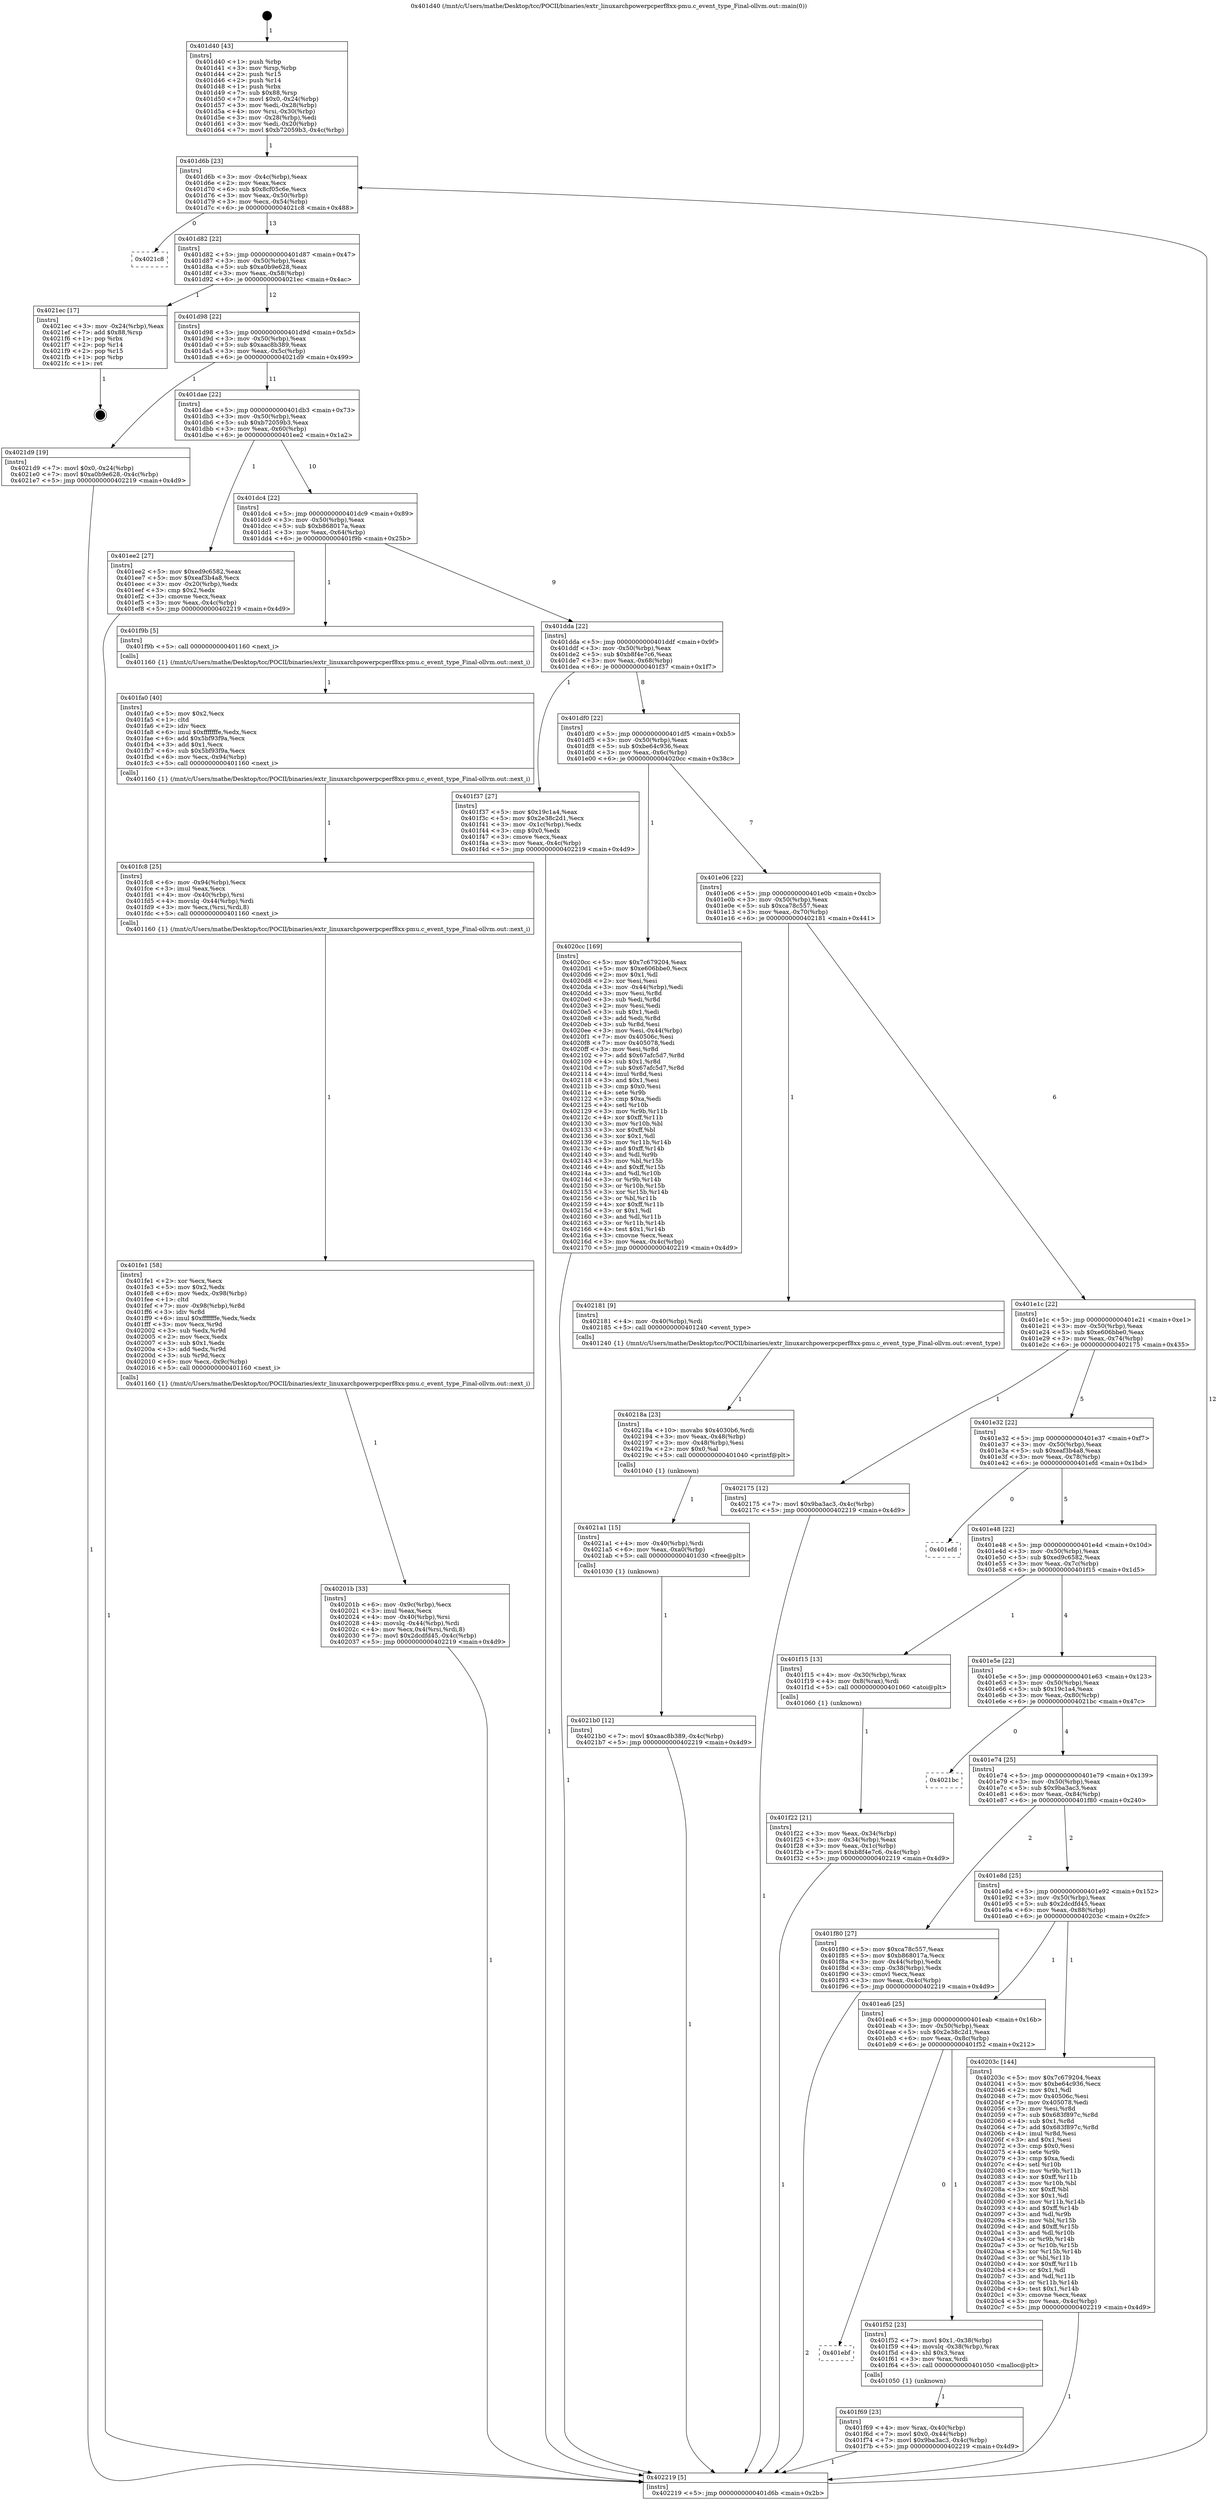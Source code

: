 digraph "0x401d40" {
  label = "0x401d40 (/mnt/c/Users/mathe/Desktop/tcc/POCII/binaries/extr_linuxarchpowerpcperf8xx-pmu.c_event_type_Final-ollvm.out::main(0))"
  labelloc = "t"
  node[shape=record]

  Entry [label="",width=0.3,height=0.3,shape=circle,fillcolor=black,style=filled]
  "0x401d6b" [label="{
     0x401d6b [23]\l
     | [instrs]\l
     &nbsp;&nbsp;0x401d6b \<+3\>: mov -0x4c(%rbp),%eax\l
     &nbsp;&nbsp;0x401d6e \<+2\>: mov %eax,%ecx\l
     &nbsp;&nbsp;0x401d70 \<+6\>: sub $0x8cf05c6e,%ecx\l
     &nbsp;&nbsp;0x401d76 \<+3\>: mov %eax,-0x50(%rbp)\l
     &nbsp;&nbsp;0x401d79 \<+3\>: mov %ecx,-0x54(%rbp)\l
     &nbsp;&nbsp;0x401d7c \<+6\>: je 00000000004021c8 \<main+0x488\>\l
  }"]
  "0x4021c8" [label="{
     0x4021c8\l
  }", style=dashed]
  "0x401d82" [label="{
     0x401d82 [22]\l
     | [instrs]\l
     &nbsp;&nbsp;0x401d82 \<+5\>: jmp 0000000000401d87 \<main+0x47\>\l
     &nbsp;&nbsp;0x401d87 \<+3\>: mov -0x50(%rbp),%eax\l
     &nbsp;&nbsp;0x401d8a \<+5\>: sub $0xa0b9e628,%eax\l
     &nbsp;&nbsp;0x401d8f \<+3\>: mov %eax,-0x58(%rbp)\l
     &nbsp;&nbsp;0x401d92 \<+6\>: je 00000000004021ec \<main+0x4ac\>\l
  }"]
  Exit [label="",width=0.3,height=0.3,shape=circle,fillcolor=black,style=filled,peripheries=2]
  "0x4021ec" [label="{
     0x4021ec [17]\l
     | [instrs]\l
     &nbsp;&nbsp;0x4021ec \<+3\>: mov -0x24(%rbp),%eax\l
     &nbsp;&nbsp;0x4021ef \<+7\>: add $0x88,%rsp\l
     &nbsp;&nbsp;0x4021f6 \<+1\>: pop %rbx\l
     &nbsp;&nbsp;0x4021f7 \<+2\>: pop %r14\l
     &nbsp;&nbsp;0x4021f9 \<+2\>: pop %r15\l
     &nbsp;&nbsp;0x4021fb \<+1\>: pop %rbp\l
     &nbsp;&nbsp;0x4021fc \<+1\>: ret\l
  }"]
  "0x401d98" [label="{
     0x401d98 [22]\l
     | [instrs]\l
     &nbsp;&nbsp;0x401d98 \<+5\>: jmp 0000000000401d9d \<main+0x5d\>\l
     &nbsp;&nbsp;0x401d9d \<+3\>: mov -0x50(%rbp),%eax\l
     &nbsp;&nbsp;0x401da0 \<+5\>: sub $0xaac8b389,%eax\l
     &nbsp;&nbsp;0x401da5 \<+3\>: mov %eax,-0x5c(%rbp)\l
     &nbsp;&nbsp;0x401da8 \<+6\>: je 00000000004021d9 \<main+0x499\>\l
  }"]
  "0x4021b0" [label="{
     0x4021b0 [12]\l
     | [instrs]\l
     &nbsp;&nbsp;0x4021b0 \<+7\>: movl $0xaac8b389,-0x4c(%rbp)\l
     &nbsp;&nbsp;0x4021b7 \<+5\>: jmp 0000000000402219 \<main+0x4d9\>\l
  }"]
  "0x4021d9" [label="{
     0x4021d9 [19]\l
     | [instrs]\l
     &nbsp;&nbsp;0x4021d9 \<+7\>: movl $0x0,-0x24(%rbp)\l
     &nbsp;&nbsp;0x4021e0 \<+7\>: movl $0xa0b9e628,-0x4c(%rbp)\l
     &nbsp;&nbsp;0x4021e7 \<+5\>: jmp 0000000000402219 \<main+0x4d9\>\l
  }"]
  "0x401dae" [label="{
     0x401dae [22]\l
     | [instrs]\l
     &nbsp;&nbsp;0x401dae \<+5\>: jmp 0000000000401db3 \<main+0x73\>\l
     &nbsp;&nbsp;0x401db3 \<+3\>: mov -0x50(%rbp),%eax\l
     &nbsp;&nbsp;0x401db6 \<+5\>: sub $0xb72059b3,%eax\l
     &nbsp;&nbsp;0x401dbb \<+3\>: mov %eax,-0x60(%rbp)\l
     &nbsp;&nbsp;0x401dbe \<+6\>: je 0000000000401ee2 \<main+0x1a2\>\l
  }"]
  "0x4021a1" [label="{
     0x4021a1 [15]\l
     | [instrs]\l
     &nbsp;&nbsp;0x4021a1 \<+4\>: mov -0x40(%rbp),%rdi\l
     &nbsp;&nbsp;0x4021a5 \<+6\>: mov %eax,-0xa0(%rbp)\l
     &nbsp;&nbsp;0x4021ab \<+5\>: call 0000000000401030 \<free@plt\>\l
     | [calls]\l
     &nbsp;&nbsp;0x401030 \{1\} (unknown)\l
  }"]
  "0x401ee2" [label="{
     0x401ee2 [27]\l
     | [instrs]\l
     &nbsp;&nbsp;0x401ee2 \<+5\>: mov $0xed9c6582,%eax\l
     &nbsp;&nbsp;0x401ee7 \<+5\>: mov $0xeaf3b4a8,%ecx\l
     &nbsp;&nbsp;0x401eec \<+3\>: mov -0x20(%rbp),%edx\l
     &nbsp;&nbsp;0x401eef \<+3\>: cmp $0x2,%edx\l
     &nbsp;&nbsp;0x401ef2 \<+3\>: cmovne %ecx,%eax\l
     &nbsp;&nbsp;0x401ef5 \<+3\>: mov %eax,-0x4c(%rbp)\l
     &nbsp;&nbsp;0x401ef8 \<+5\>: jmp 0000000000402219 \<main+0x4d9\>\l
  }"]
  "0x401dc4" [label="{
     0x401dc4 [22]\l
     | [instrs]\l
     &nbsp;&nbsp;0x401dc4 \<+5\>: jmp 0000000000401dc9 \<main+0x89\>\l
     &nbsp;&nbsp;0x401dc9 \<+3\>: mov -0x50(%rbp),%eax\l
     &nbsp;&nbsp;0x401dcc \<+5\>: sub $0xb868017a,%eax\l
     &nbsp;&nbsp;0x401dd1 \<+3\>: mov %eax,-0x64(%rbp)\l
     &nbsp;&nbsp;0x401dd4 \<+6\>: je 0000000000401f9b \<main+0x25b\>\l
  }"]
  "0x402219" [label="{
     0x402219 [5]\l
     | [instrs]\l
     &nbsp;&nbsp;0x402219 \<+5\>: jmp 0000000000401d6b \<main+0x2b\>\l
  }"]
  "0x401d40" [label="{
     0x401d40 [43]\l
     | [instrs]\l
     &nbsp;&nbsp;0x401d40 \<+1\>: push %rbp\l
     &nbsp;&nbsp;0x401d41 \<+3\>: mov %rsp,%rbp\l
     &nbsp;&nbsp;0x401d44 \<+2\>: push %r15\l
     &nbsp;&nbsp;0x401d46 \<+2\>: push %r14\l
     &nbsp;&nbsp;0x401d48 \<+1\>: push %rbx\l
     &nbsp;&nbsp;0x401d49 \<+7\>: sub $0x88,%rsp\l
     &nbsp;&nbsp;0x401d50 \<+7\>: movl $0x0,-0x24(%rbp)\l
     &nbsp;&nbsp;0x401d57 \<+3\>: mov %edi,-0x28(%rbp)\l
     &nbsp;&nbsp;0x401d5a \<+4\>: mov %rsi,-0x30(%rbp)\l
     &nbsp;&nbsp;0x401d5e \<+3\>: mov -0x28(%rbp),%edi\l
     &nbsp;&nbsp;0x401d61 \<+3\>: mov %edi,-0x20(%rbp)\l
     &nbsp;&nbsp;0x401d64 \<+7\>: movl $0xb72059b3,-0x4c(%rbp)\l
  }"]
  "0x40218a" [label="{
     0x40218a [23]\l
     | [instrs]\l
     &nbsp;&nbsp;0x40218a \<+10\>: movabs $0x4030b6,%rdi\l
     &nbsp;&nbsp;0x402194 \<+3\>: mov %eax,-0x48(%rbp)\l
     &nbsp;&nbsp;0x402197 \<+3\>: mov -0x48(%rbp),%esi\l
     &nbsp;&nbsp;0x40219a \<+2\>: mov $0x0,%al\l
     &nbsp;&nbsp;0x40219c \<+5\>: call 0000000000401040 \<printf@plt\>\l
     | [calls]\l
     &nbsp;&nbsp;0x401040 \{1\} (unknown)\l
  }"]
  "0x401f9b" [label="{
     0x401f9b [5]\l
     | [instrs]\l
     &nbsp;&nbsp;0x401f9b \<+5\>: call 0000000000401160 \<next_i\>\l
     | [calls]\l
     &nbsp;&nbsp;0x401160 \{1\} (/mnt/c/Users/mathe/Desktop/tcc/POCII/binaries/extr_linuxarchpowerpcperf8xx-pmu.c_event_type_Final-ollvm.out::next_i)\l
  }"]
  "0x401dda" [label="{
     0x401dda [22]\l
     | [instrs]\l
     &nbsp;&nbsp;0x401dda \<+5\>: jmp 0000000000401ddf \<main+0x9f\>\l
     &nbsp;&nbsp;0x401ddf \<+3\>: mov -0x50(%rbp),%eax\l
     &nbsp;&nbsp;0x401de2 \<+5\>: sub $0xb8f4e7c6,%eax\l
     &nbsp;&nbsp;0x401de7 \<+3\>: mov %eax,-0x68(%rbp)\l
     &nbsp;&nbsp;0x401dea \<+6\>: je 0000000000401f37 \<main+0x1f7\>\l
  }"]
  "0x40201b" [label="{
     0x40201b [33]\l
     | [instrs]\l
     &nbsp;&nbsp;0x40201b \<+6\>: mov -0x9c(%rbp),%ecx\l
     &nbsp;&nbsp;0x402021 \<+3\>: imul %eax,%ecx\l
     &nbsp;&nbsp;0x402024 \<+4\>: mov -0x40(%rbp),%rsi\l
     &nbsp;&nbsp;0x402028 \<+4\>: movslq -0x44(%rbp),%rdi\l
     &nbsp;&nbsp;0x40202c \<+4\>: mov %ecx,0x4(%rsi,%rdi,8)\l
     &nbsp;&nbsp;0x402030 \<+7\>: movl $0x2dcdfd45,-0x4c(%rbp)\l
     &nbsp;&nbsp;0x402037 \<+5\>: jmp 0000000000402219 \<main+0x4d9\>\l
  }"]
  "0x401f37" [label="{
     0x401f37 [27]\l
     | [instrs]\l
     &nbsp;&nbsp;0x401f37 \<+5\>: mov $0x19c1a4,%eax\l
     &nbsp;&nbsp;0x401f3c \<+5\>: mov $0x2e38c2d1,%ecx\l
     &nbsp;&nbsp;0x401f41 \<+3\>: mov -0x1c(%rbp),%edx\l
     &nbsp;&nbsp;0x401f44 \<+3\>: cmp $0x0,%edx\l
     &nbsp;&nbsp;0x401f47 \<+3\>: cmove %ecx,%eax\l
     &nbsp;&nbsp;0x401f4a \<+3\>: mov %eax,-0x4c(%rbp)\l
     &nbsp;&nbsp;0x401f4d \<+5\>: jmp 0000000000402219 \<main+0x4d9\>\l
  }"]
  "0x401df0" [label="{
     0x401df0 [22]\l
     | [instrs]\l
     &nbsp;&nbsp;0x401df0 \<+5\>: jmp 0000000000401df5 \<main+0xb5\>\l
     &nbsp;&nbsp;0x401df5 \<+3\>: mov -0x50(%rbp),%eax\l
     &nbsp;&nbsp;0x401df8 \<+5\>: sub $0xbe64c936,%eax\l
     &nbsp;&nbsp;0x401dfd \<+3\>: mov %eax,-0x6c(%rbp)\l
     &nbsp;&nbsp;0x401e00 \<+6\>: je 00000000004020cc \<main+0x38c\>\l
  }"]
  "0x401fe1" [label="{
     0x401fe1 [58]\l
     | [instrs]\l
     &nbsp;&nbsp;0x401fe1 \<+2\>: xor %ecx,%ecx\l
     &nbsp;&nbsp;0x401fe3 \<+5\>: mov $0x2,%edx\l
     &nbsp;&nbsp;0x401fe8 \<+6\>: mov %edx,-0x98(%rbp)\l
     &nbsp;&nbsp;0x401fee \<+1\>: cltd\l
     &nbsp;&nbsp;0x401fef \<+7\>: mov -0x98(%rbp),%r8d\l
     &nbsp;&nbsp;0x401ff6 \<+3\>: idiv %r8d\l
     &nbsp;&nbsp;0x401ff9 \<+6\>: imul $0xfffffffe,%edx,%edx\l
     &nbsp;&nbsp;0x401fff \<+3\>: mov %ecx,%r9d\l
     &nbsp;&nbsp;0x402002 \<+3\>: sub %edx,%r9d\l
     &nbsp;&nbsp;0x402005 \<+2\>: mov %ecx,%edx\l
     &nbsp;&nbsp;0x402007 \<+3\>: sub $0x1,%edx\l
     &nbsp;&nbsp;0x40200a \<+3\>: add %edx,%r9d\l
     &nbsp;&nbsp;0x40200d \<+3\>: sub %r9d,%ecx\l
     &nbsp;&nbsp;0x402010 \<+6\>: mov %ecx,-0x9c(%rbp)\l
     &nbsp;&nbsp;0x402016 \<+5\>: call 0000000000401160 \<next_i\>\l
     | [calls]\l
     &nbsp;&nbsp;0x401160 \{1\} (/mnt/c/Users/mathe/Desktop/tcc/POCII/binaries/extr_linuxarchpowerpcperf8xx-pmu.c_event_type_Final-ollvm.out::next_i)\l
  }"]
  "0x4020cc" [label="{
     0x4020cc [169]\l
     | [instrs]\l
     &nbsp;&nbsp;0x4020cc \<+5\>: mov $0x7c679204,%eax\l
     &nbsp;&nbsp;0x4020d1 \<+5\>: mov $0xe606bbe0,%ecx\l
     &nbsp;&nbsp;0x4020d6 \<+2\>: mov $0x1,%dl\l
     &nbsp;&nbsp;0x4020d8 \<+2\>: xor %esi,%esi\l
     &nbsp;&nbsp;0x4020da \<+3\>: mov -0x44(%rbp),%edi\l
     &nbsp;&nbsp;0x4020dd \<+3\>: mov %esi,%r8d\l
     &nbsp;&nbsp;0x4020e0 \<+3\>: sub %edi,%r8d\l
     &nbsp;&nbsp;0x4020e3 \<+2\>: mov %esi,%edi\l
     &nbsp;&nbsp;0x4020e5 \<+3\>: sub $0x1,%edi\l
     &nbsp;&nbsp;0x4020e8 \<+3\>: add %edi,%r8d\l
     &nbsp;&nbsp;0x4020eb \<+3\>: sub %r8d,%esi\l
     &nbsp;&nbsp;0x4020ee \<+3\>: mov %esi,-0x44(%rbp)\l
     &nbsp;&nbsp;0x4020f1 \<+7\>: mov 0x40506c,%esi\l
     &nbsp;&nbsp;0x4020f8 \<+7\>: mov 0x405078,%edi\l
     &nbsp;&nbsp;0x4020ff \<+3\>: mov %esi,%r8d\l
     &nbsp;&nbsp;0x402102 \<+7\>: add $0x67afc5d7,%r8d\l
     &nbsp;&nbsp;0x402109 \<+4\>: sub $0x1,%r8d\l
     &nbsp;&nbsp;0x40210d \<+7\>: sub $0x67afc5d7,%r8d\l
     &nbsp;&nbsp;0x402114 \<+4\>: imul %r8d,%esi\l
     &nbsp;&nbsp;0x402118 \<+3\>: and $0x1,%esi\l
     &nbsp;&nbsp;0x40211b \<+3\>: cmp $0x0,%esi\l
     &nbsp;&nbsp;0x40211e \<+4\>: sete %r9b\l
     &nbsp;&nbsp;0x402122 \<+3\>: cmp $0xa,%edi\l
     &nbsp;&nbsp;0x402125 \<+4\>: setl %r10b\l
     &nbsp;&nbsp;0x402129 \<+3\>: mov %r9b,%r11b\l
     &nbsp;&nbsp;0x40212c \<+4\>: xor $0xff,%r11b\l
     &nbsp;&nbsp;0x402130 \<+3\>: mov %r10b,%bl\l
     &nbsp;&nbsp;0x402133 \<+3\>: xor $0xff,%bl\l
     &nbsp;&nbsp;0x402136 \<+3\>: xor $0x1,%dl\l
     &nbsp;&nbsp;0x402139 \<+3\>: mov %r11b,%r14b\l
     &nbsp;&nbsp;0x40213c \<+4\>: and $0xff,%r14b\l
     &nbsp;&nbsp;0x402140 \<+3\>: and %dl,%r9b\l
     &nbsp;&nbsp;0x402143 \<+3\>: mov %bl,%r15b\l
     &nbsp;&nbsp;0x402146 \<+4\>: and $0xff,%r15b\l
     &nbsp;&nbsp;0x40214a \<+3\>: and %dl,%r10b\l
     &nbsp;&nbsp;0x40214d \<+3\>: or %r9b,%r14b\l
     &nbsp;&nbsp;0x402150 \<+3\>: or %r10b,%r15b\l
     &nbsp;&nbsp;0x402153 \<+3\>: xor %r15b,%r14b\l
     &nbsp;&nbsp;0x402156 \<+3\>: or %bl,%r11b\l
     &nbsp;&nbsp;0x402159 \<+4\>: xor $0xff,%r11b\l
     &nbsp;&nbsp;0x40215d \<+3\>: or $0x1,%dl\l
     &nbsp;&nbsp;0x402160 \<+3\>: and %dl,%r11b\l
     &nbsp;&nbsp;0x402163 \<+3\>: or %r11b,%r14b\l
     &nbsp;&nbsp;0x402166 \<+4\>: test $0x1,%r14b\l
     &nbsp;&nbsp;0x40216a \<+3\>: cmovne %ecx,%eax\l
     &nbsp;&nbsp;0x40216d \<+3\>: mov %eax,-0x4c(%rbp)\l
     &nbsp;&nbsp;0x402170 \<+5\>: jmp 0000000000402219 \<main+0x4d9\>\l
  }"]
  "0x401e06" [label="{
     0x401e06 [22]\l
     | [instrs]\l
     &nbsp;&nbsp;0x401e06 \<+5\>: jmp 0000000000401e0b \<main+0xcb\>\l
     &nbsp;&nbsp;0x401e0b \<+3\>: mov -0x50(%rbp),%eax\l
     &nbsp;&nbsp;0x401e0e \<+5\>: sub $0xca78c557,%eax\l
     &nbsp;&nbsp;0x401e13 \<+3\>: mov %eax,-0x70(%rbp)\l
     &nbsp;&nbsp;0x401e16 \<+6\>: je 0000000000402181 \<main+0x441\>\l
  }"]
  "0x401fc8" [label="{
     0x401fc8 [25]\l
     | [instrs]\l
     &nbsp;&nbsp;0x401fc8 \<+6\>: mov -0x94(%rbp),%ecx\l
     &nbsp;&nbsp;0x401fce \<+3\>: imul %eax,%ecx\l
     &nbsp;&nbsp;0x401fd1 \<+4\>: mov -0x40(%rbp),%rsi\l
     &nbsp;&nbsp;0x401fd5 \<+4\>: movslq -0x44(%rbp),%rdi\l
     &nbsp;&nbsp;0x401fd9 \<+3\>: mov %ecx,(%rsi,%rdi,8)\l
     &nbsp;&nbsp;0x401fdc \<+5\>: call 0000000000401160 \<next_i\>\l
     | [calls]\l
     &nbsp;&nbsp;0x401160 \{1\} (/mnt/c/Users/mathe/Desktop/tcc/POCII/binaries/extr_linuxarchpowerpcperf8xx-pmu.c_event_type_Final-ollvm.out::next_i)\l
  }"]
  "0x402181" [label="{
     0x402181 [9]\l
     | [instrs]\l
     &nbsp;&nbsp;0x402181 \<+4\>: mov -0x40(%rbp),%rdi\l
     &nbsp;&nbsp;0x402185 \<+5\>: call 0000000000401240 \<event_type\>\l
     | [calls]\l
     &nbsp;&nbsp;0x401240 \{1\} (/mnt/c/Users/mathe/Desktop/tcc/POCII/binaries/extr_linuxarchpowerpcperf8xx-pmu.c_event_type_Final-ollvm.out::event_type)\l
  }"]
  "0x401e1c" [label="{
     0x401e1c [22]\l
     | [instrs]\l
     &nbsp;&nbsp;0x401e1c \<+5\>: jmp 0000000000401e21 \<main+0xe1\>\l
     &nbsp;&nbsp;0x401e21 \<+3\>: mov -0x50(%rbp),%eax\l
     &nbsp;&nbsp;0x401e24 \<+5\>: sub $0xe606bbe0,%eax\l
     &nbsp;&nbsp;0x401e29 \<+3\>: mov %eax,-0x74(%rbp)\l
     &nbsp;&nbsp;0x401e2c \<+6\>: je 0000000000402175 \<main+0x435\>\l
  }"]
  "0x401fa0" [label="{
     0x401fa0 [40]\l
     | [instrs]\l
     &nbsp;&nbsp;0x401fa0 \<+5\>: mov $0x2,%ecx\l
     &nbsp;&nbsp;0x401fa5 \<+1\>: cltd\l
     &nbsp;&nbsp;0x401fa6 \<+2\>: idiv %ecx\l
     &nbsp;&nbsp;0x401fa8 \<+6\>: imul $0xfffffffe,%edx,%ecx\l
     &nbsp;&nbsp;0x401fae \<+6\>: add $0x5bf93f9a,%ecx\l
     &nbsp;&nbsp;0x401fb4 \<+3\>: add $0x1,%ecx\l
     &nbsp;&nbsp;0x401fb7 \<+6\>: sub $0x5bf93f9a,%ecx\l
     &nbsp;&nbsp;0x401fbd \<+6\>: mov %ecx,-0x94(%rbp)\l
     &nbsp;&nbsp;0x401fc3 \<+5\>: call 0000000000401160 \<next_i\>\l
     | [calls]\l
     &nbsp;&nbsp;0x401160 \{1\} (/mnt/c/Users/mathe/Desktop/tcc/POCII/binaries/extr_linuxarchpowerpcperf8xx-pmu.c_event_type_Final-ollvm.out::next_i)\l
  }"]
  "0x402175" [label="{
     0x402175 [12]\l
     | [instrs]\l
     &nbsp;&nbsp;0x402175 \<+7\>: movl $0x9ba3ac3,-0x4c(%rbp)\l
     &nbsp;&nbsp;0x40217c \<+5\>: jmp 0000000000402219 \<main+0x4d9\>\l
  }"]
  "0x401e32" [label="{
     0x401e32 [22]\l
     | [instrs]\l
     &nbsp;&nbsp;0x401e32 \<+5\>: jmp 0000000000401e37 \<main+0xf7\>\l
     &nbsp;&nbsp;0x401e37 \<+3\>: mov -0x50(%rbp),%eax\l
     &nbsp;&nbsp;0x401e3a \<+5\>: sub $0xeaf3b4a8,%eax\l
     &nbsp;&nbsp;0x401e3f \<+3\>: mov %eax,-0x78(%rbp)\l
     &nbsp;&nbsp;0x401e42 \<+6\>: je 0000000000401efd \<main+0x1bd\>\l
  }"]
  "0x401f69" [label="{
     0x401f69 [23]\l
     | [instrs]\l
     &nbsp;&nbsp;0x401f69 \<+4\>: mov %rax,-0x40(%rbp)\l
     &nbsp;&nbsp;0x401f6d \<+7\>: movl $0x0,-0x44(%rbp)\l
     &nbsp;&nbsp;0x401f74 \<+7\>: movl $0x9ba3ac3,-0x4c(%rbp)\l
     &nbsp;&nbsp;0x401f7b \<+5\>: jmp 0000000000402219 \<main+0x4d9\>\l
  }"]
  "0x401efd" [label="{
     0x401efd\l
  }", style=dashed]
  "0x401e48" [label="{
     0x401e48 [22]\l
     | [instrs]\l
     &nbsp;&nbsp;0x401e48 \<+5\>: jmp 0000000000401e4d \<main+0x10d\>\l
     &nbsp;&nbsp;0x401e4d \<+3\>: mov -0x50(%rbp),%eax\l
     &nbsp;&nbsp;0x401e50 \<+5\>: sub $0xed9c6582,%eax\l
     &nbsp;&nbsp;0x401e55 \<+3\>: mov %eax,-0x7c(%rbp)\l
     &nbsp;&nbsp;0x401e58 \<+6\>: je 0000000000401f15 \<main+0x1d5\>\l
  }"]
  "0x401ebf" [label="{
     0x401ebf\l
  }", style=dashed]
  "0x401f15" [label="{
     0x401f15 [13]\l
     | [instrs]\l
     &nbsp;&nbsp;0x401f15 \<+4\>: mov -0x30(%rbp),%rax\l
     &nbsp;&nbsp;0x401f19 \<+4\>: mov 0x8(%rax),%rdi\l
     &nbsp;&nbsp;0x401f1d \<+5\>: call 0000000000401060 \<atoi@plt\>\l
     | [calls]\l
     &nbsp;&nbsp;0x401060 \{1\} (unknown)\l
  }"]
  "0x401e5e" [label="{
     0x401e5e [22]\l
     | [instrs]\l
     &nbsp;&nbsp;0x401e5e \<+5\>: jmp 0000000000401e63 \<main+0x123\>\l
     &nbsp;&nbsp;0x401e63 \<+3\>: mov -0x50(%rbp),%eax\l
     &nbsp;&nbsp;0x401e66 \<+5\>: sub $0x19c1a4,%eax\l
     &nbsp;&nbsp;0x401e6b \<+3\>: mov %eax,-0x80(%rbp)\l
     &nbsp;&nbsp;0x401e6e \<+6\>: je 00000000004021bc \<main+0x47c\>\l
  }"]
  "0x401f22" [label="{
     0x401f22 [21]\l
     | [instrs]\l
     &nbsp;&nbsp;0x401f22 \<+3\>: mov %eax,-0x34(%rbp)\l
     &nbsp;&nbsp;0x401f25 \<+3\>: mov -0x34(%rbp),%eax\l
     &nbsp;&nbsp;0x401f28 \<+3\>: mov %eax,-0x1c(%rbp)\l
     &nbsp;&nbsp;0x401f2b \<+7\>: movl $0xb8f4e7c6,-0x4c(%rbp)\l
     &nbsp;&nbsp;0x401f32 \<+5\>: jmp 0000000000402219 \<main+0x4d9\>\l
  }"]
  "0x401f52" [label="{
     0x401f52 [23]\l
     | [instrs]\l
     &nbsp;&nbsp;0x401f52 \<+7\>: movl $0x1,-0x38(%rbp)\l
     &nbsp;&nbsp;0x401f59 \<+4\>: movslq -0x38(%rbp),%rax\l
     &nbsp;&nbsp;0x401f5d \<+4\>: shl $0x3,%rax\l
     &nbsp;&nbsp;0x401f61 \<+3\>: mov %rax,%rdi\l
     &nbsp;&nbsp;0x401f64 \<+5\>: call 0000000000401050 \<malloc@plt\>\l
     | [calls]\l
     &nbsp;&nbsp;0x401050 \{1\} (unknown)\l
  }"]
  "0x4021bc" [label="{
     0x4021bc\l
  }", style=dashed]
  "0x401e74" [label="{
     0x401e74 [25]\l
     | [instrs]\l
     &nbsp;&nbsp;0x401e74 \<+5\>: jmp 0000000000401e79 \<main+0x139\>\l
     &nbsp;&nbsp;0x401e79 \<+3\>: mov -0x50(%rbp),%eax\l
     &nbsp;&nbsp;0x401e7c \<+5\>: sub $0x9ba3ac3,%eax\l
     &nbsp;&nbsp;0x401e81 \<+6\>: mov %eax,-0x84(%rbp)\l
     &nbsp;&nbsp;0x401e87 \<+6\>: je 0000000000401f80 \<main+0x240\>\l
  }"]
  "0x401ea6" [label="{
     0x401ea6 [25]\l
     | [instrs]\l
     &nbsp;&nbsp;0x401ea6 \<+5\>: jmp 0000000000401eab \<main+0x16b\>\l
     &nbsp;&nbsp;0x401eab \<+3\>: mov -0x50(%rbp),%eax\l
     &nbsp;&nbsp;0x401eae \<+5\>: sub $0x2e38c2d1,%eax\l
     &nbsp;&nbsp;0x401eb3 \<+6\>: mov %eax,-0x8c(%rbp)\l
     &nbsp;&nbsp;0x401eb9 \<+6\>: je 0000000000401f52 \<main+0x212\>\l
  }"]
  "0x401f80" [label="{
     0x401f80 [27]\l
     | [instrs]\l
     &nbsp;&nbsp;0x401f80 \<+5\>: mov $0xca78c557,%eax\l
     &nbsp;&nbsp;0x401f85 \<+5\>: mov $0xb868017a,%ecx\l
     &nbsp;&nbsp;0x401f8a \<+3\>: mov -0x44(%rbp),%edx\l
     &nbsp;&nbsp;0x401f8d \<+3\>: cmp -0x38(%rbp),%edx\l
     &nbsp;&nbsp;0x401f90 \<+3\>: cmovl %ecx,%eax\l
     &nbsp;&nbsp;0x401f93 \<+3\>: mov %eax,-0x4c(%rbp)\l
     &nbsp;&nbsp;0x401f96 \<+5\>: jmp 0000000000402219 \<main+0x4d9\>\l
  }"]
  "0x401e8d" [label="{
     0x401e8d [25]\l
     | [instrs]\l
     &nbsp;&nbsp;0x401e8d \<+5\>: jmp 0000000000401e92 \<main+0x152\>\l
     &nbsp;&nbsp;0x401e92 \<+3\>: mov -0x50(%rbp),%eax\l
     &nbsp;&nbsp;0x401e95 \<+5\>: sub $0x2dcdfd45,%eax\l
     &nbsp;&nbsp;0x401e9a \<+6\>: mov %eax,-0x88(%rbp)\l
     &nbsp;&nbsp;0x401ea0 \<+6\>: je 000000000040203c \<main+0x2fc\>\l
  }"]
  "0x40203c" [label="{
     0x40203c [144]\l
     | [instrs]\l
     &nbsp;&nbsp;0x40203c \<+5\>: mov $0x7c679204,%eax\l
     &nbsp;&nbsp;0x402041 \<+5\>: mov $0xbe64c936,%ecx\l
     &nbsp;&nbsp;0x402046 \<+2\>: mov $0x1,%dl\l
     &nbsp;&nbsp;0x402048 \<+7\>: mov 0x40506c,%esi\l
     &nbsp;&nbsp;0x40204f \<+7\>: mov 0x405078,%edi\l
     &nbsp;&nbsp;0x402056 \<+3\>: mov %esi,%r8d\l
     &nbsp;&nbsp;0x402059 \<+7\>: sub $0x683f897c,%r8d\l
     &nbsp;&nbsp;0x402060 \<+4\>: sub $0x1,%r8d\l
     &nbsp;&nbsp;0x402064 \<+7\>: add $0x683f897c,%r8d\l
     &nbsp;&nbsp;0x40206b \<+4\>: imul %r8d,%esi\l
     &nbsp;&nbsp;0x40206f \<+3\>: and $0x1,%esi\l
     &nbsp;&nbsp;0x402072 \<+3\>: cmp $0x0,%esi\l
     &nbsp;&nbsp;0x402075 \<+4\>: sete %r9b\l
     &nbsp;&nbsp;0x402079 \<+3\>: cmp $0xa,%edi\l
     &nbsp;&nbsp;0x40207c \<+4\>: setl %r10b\l
     &nbsp;&nbsp;0x402080 \<+3\>: mov %r9b,%r11b\l
     &nbsp;&nbsp;0x402083 \<+4\>: xor $0xff,%r11b\l
     &nbsp;&nbsp;0x402087 \<+3\>: mov %r10b,%bl\l
     &nbsp;&nbsp;0x40208a \<+3\>: xor $0xff,%bl\l
     &nbsp;&nbsp;0x40208d \<+3\>: xor $0x1,%dl\l
     &nbsp;&nbsp;0x402090 \<+3\>: mov %r11b,%r14b\l
     &nbsp;&nbsp;0x402093 \<+4\>: and $0xff,%r14b\l
     &nbsp;&nbsp;0x402097 \<+3\>: and %dl,%r9b\l
     &nbsp;&nbsp;0x40209a \<+3\>: mov %bl,%r15b\l
     &nbsp;&nbsp;0x40209d \<+4\>: and $0xff,%r15b\l
     &nbsp;&nbsp;0x4020a1 \<+3\>: and %dl,%r10b\l
     &nbsp;&nbsp;0x4020a4 \<+3\>: or %r9b,%r14b\l
     &nbsp;&nbsp;0x4020a7 \<+3\>: or %r10b,%r15b\l
     &nbsp;&nbsp;0x4020aa \<+3\>: xor %r15b,%r14b\l
     &nbsp;&nbsp;0x4020ad \<+3\>: or %bl,%r11b\l
     &nbsp;&nbsp;0x4020b0 \<+4\>: xor $0xff,%r11b\l
     &nbsp;&nbsp;0x4020b4 \<+3\>: or $0x1,%dl\l
     &nbsp;&nbsp;0x4020b7 \<+3\>: and %dl,%r11b\l
     &nbsp;&nbsp;0x4020ba \<+3\>: or %r11b,%r14b\l
     &nbsp;&nbsp;0x4020bd \<+4\>: test $0x1,%r14b\l
     &nbsp;&nbsp;0x4020c1 \<+3\>: cmovne %ecx,%eax\l
     &nbsp;&nbsp;0x4020c4 \<+3\>: mov %eax,-0x4c(%rbp)\l
     &nbsp;&nbsp;0x4020c7 \<+5\>: jmp 0000000000402219 \<main+0x4d9\>\l
  }"]
  Entry -> "0x401d40" [label=" 1"]
  "0x401d6b" -> "0x4021c8" [label=" 0"]
  "0x401d6b" -> "0x401d82" [label=" 13"]
  "0x4021ec" -> Exit [label=" 1"]
  "0x401d82" -> "0x4021ec" [label=" 1"]
  "0x401d82" -> "0x401d98" [label=" 12"]
  "0x4021d9" -> "0x402219" [label=" 1"]
  "0x401d98" -> "0x4021d9" [label=" 1"]
  "0x401d98" -> "0x401dae" [label=" 11"]
  "0x4021b0" -> "0x402219" [label=" 1"]
  "0x401dae" -> "0x401ee2" [label=" 1"]
  "0x401dae" -> "0x401dc4" [label=" 10"]
  "0x401ee2" -> "0x402219" [label=" 1"]
  "0x401d40" -> "0x401d6b" [label=" 1"]
  "0x402219" -> "0x401d6b" [label=" 12"]
  "0x4021a1" -> "0x4021b0" [label=" 1"]
  "0x401dc4" -> "0x401f9b" [label=" 1"]
  "0x401dc4" -> "0x401dda" [label=" 9"]
  "0x40218a" -> "0x4021a1" [label=" 1"]
  "0x401dda" -> "0x401f37" [label=" 1"]
  "0x401dda" -> "0x401df0" [label=" 8"]
  "0x402181" -> "0x40218a" [label=" 1"]
  "0x401df0" -> "0x4020cc" [label=" 1"]
  "0x401df0" -> "0x401e06" [label=" 7"]
  "0x402175" -> "0x402219" [label=" 1"]
  "0x401e06" -> "0x402181" [label=" 1"]
  "0x401e06" -> "0x401e1c" [label=" 6"]
  "0x4020cc" -> "0x402219" [label=" 1"]
  "0x401e1c" -> "0x402175" [label=" 1"]
  "0x401e1c" -> "0x401e32" [label=" 5"]
  "0x40203c" -> "0x402219" [label=" 1"]
  "0x401e32" -> "0x401efd" [label=" 0"]
  "0x401e32" -> "0x401e48" [label=" 5"]
  "0x40201b" -> "0x402219" [label=" 1"]
  "0x401e48" -> "0x401f15" [label=" 1"]
  "0x401e48" -> "0x401e5e" [label=" 4"]
  "0x401f15" -> "0x401f22" [label=" 1"]
  "0x401f22" -> "0x402219" [label=" 1"]
  "0x401f37" -> "0x402219" [label=" 1"]
  "0x401fe1" -> "0x40201b" [label=" 1"]
  "0x401e5e" -> "0x4021bc" [label=" 0"]
  "0x401e5e" -> "0x401e74" [label=" 4"]
  "0x401fc8" -> "0x401fe1" [label=" 1"]
  "0x401e74" -> "0x401f80" [label=" 2"]
  "0x401e74" -> "0x401e8d" [label=" 2"]
  "0x401f9b" -> "0x401fa0" [label=" 1"]
  "0x401e8d" -> "0x40203c" [label=" 1"]
  "0x401e8d" -> "0x401ea6" [label=" 1"]
  "0x401fa0" -> "0x401fc8" [label=" 1"]
  "0x401ea6" -> "0x401f52" [label=" 1"]
  "0x401ea6" -> "0x401ebf" [label=" 0"]
  "0x401f52" -> "0x401f69" [label=" 1"]
  "0x401f69" -> "0x402219" [label=" 1"]
  "0x401f80" -> "0x402219" [label=" 2"]
}

